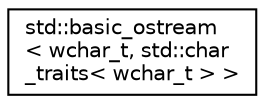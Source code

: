 digraph "Graphical Class Hierarchy"
{
  edge [fontname="Helvetica",fontsize="10",labelfontname="Helvetica",labelfontsize="10"];
  node [fontname="Helvetica",fontsize="10",shape=record];
  rankdir="LR";
  Node1 [label="std::basic_ostream\l\< wchar_t, std::char\l_traits\< wchar_t \> \>",height=0.2,width=0.4,color="black", fillcolor="white", style="filled",URL="$classstd_1_1basic__ostream.html"];
}
